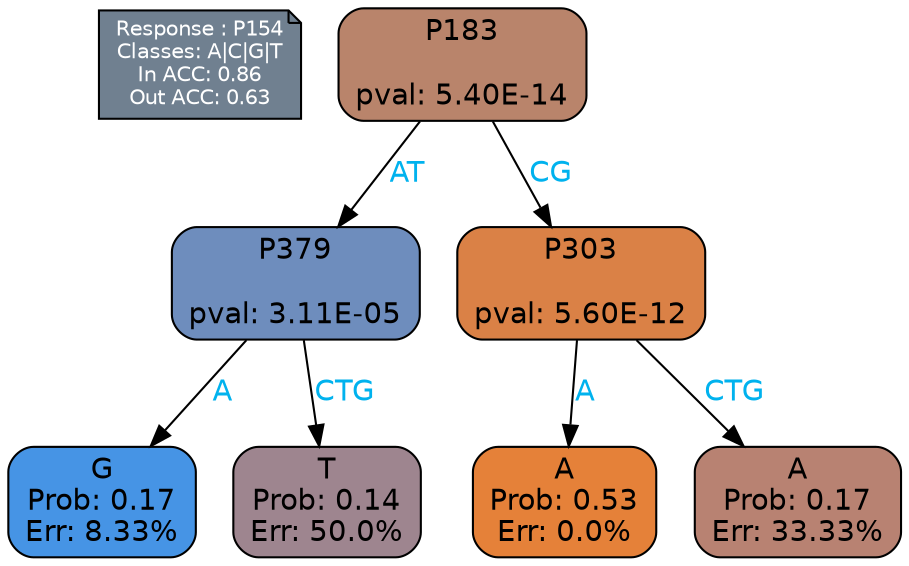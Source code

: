 digraph Tree {
node [shape=box, style="filled, rounded", color="black", fontname=helvetica] ;
graph [ranksep=equally, splines=polylines, bgcolor=transparent, dpi=600] ;
edge [fontname=helvetica] ;
LEGEND [label="Response : P154
Classes: A|C|G|T
In ACC: 0.86
Out ACC: 0.63
",shape=note,align=left,style=filled,fillcolor="slategray",fontcolor="white",fontsize=10];1 [label="P183

pval: 5.40E-14", fillcolor="#b9846b"] ;
2 [label="P379

pval: 3.11E-05", fillcolor="#6e8dbd"] ;
3 [label="G
Prob: 0.17
Err: 8.33%", fillcolor="#4694e5"] ;
4 [label="T
Prob: 0.14
Err: 50.0%", fillcolor="#9e858f"] ;
5 [label="P303

pval: 5.60E-12", fillcolor="#da8146"] ;
6 [label="A
Prob: 0.53
Err: 0.0%", fillcolor="#e58139"] ;
7 [label="A
Prob: 0.17
Err: 33.33%", fillcolor="#b88272"] ;
1 -> 2 [label="AT",fontcolor=deepskyblue2] ;
1 -> 5 [label="CG",fontcolor=deepskyblue2] ;
2 -> 3 [label="A",fontcolor=deepskyblue2] ;
2 -> 4 [label="CTG",fontcolor=deepskyblue2] ;
5 -> 6 [label="A",fontcolor=deepskyblue2] ;
5 -> 7 [label="CTG",fontcolor=deepskyblue2] ;
{rank = same; 3;4;6;7;}{rank = same; LEGEND;1;}}